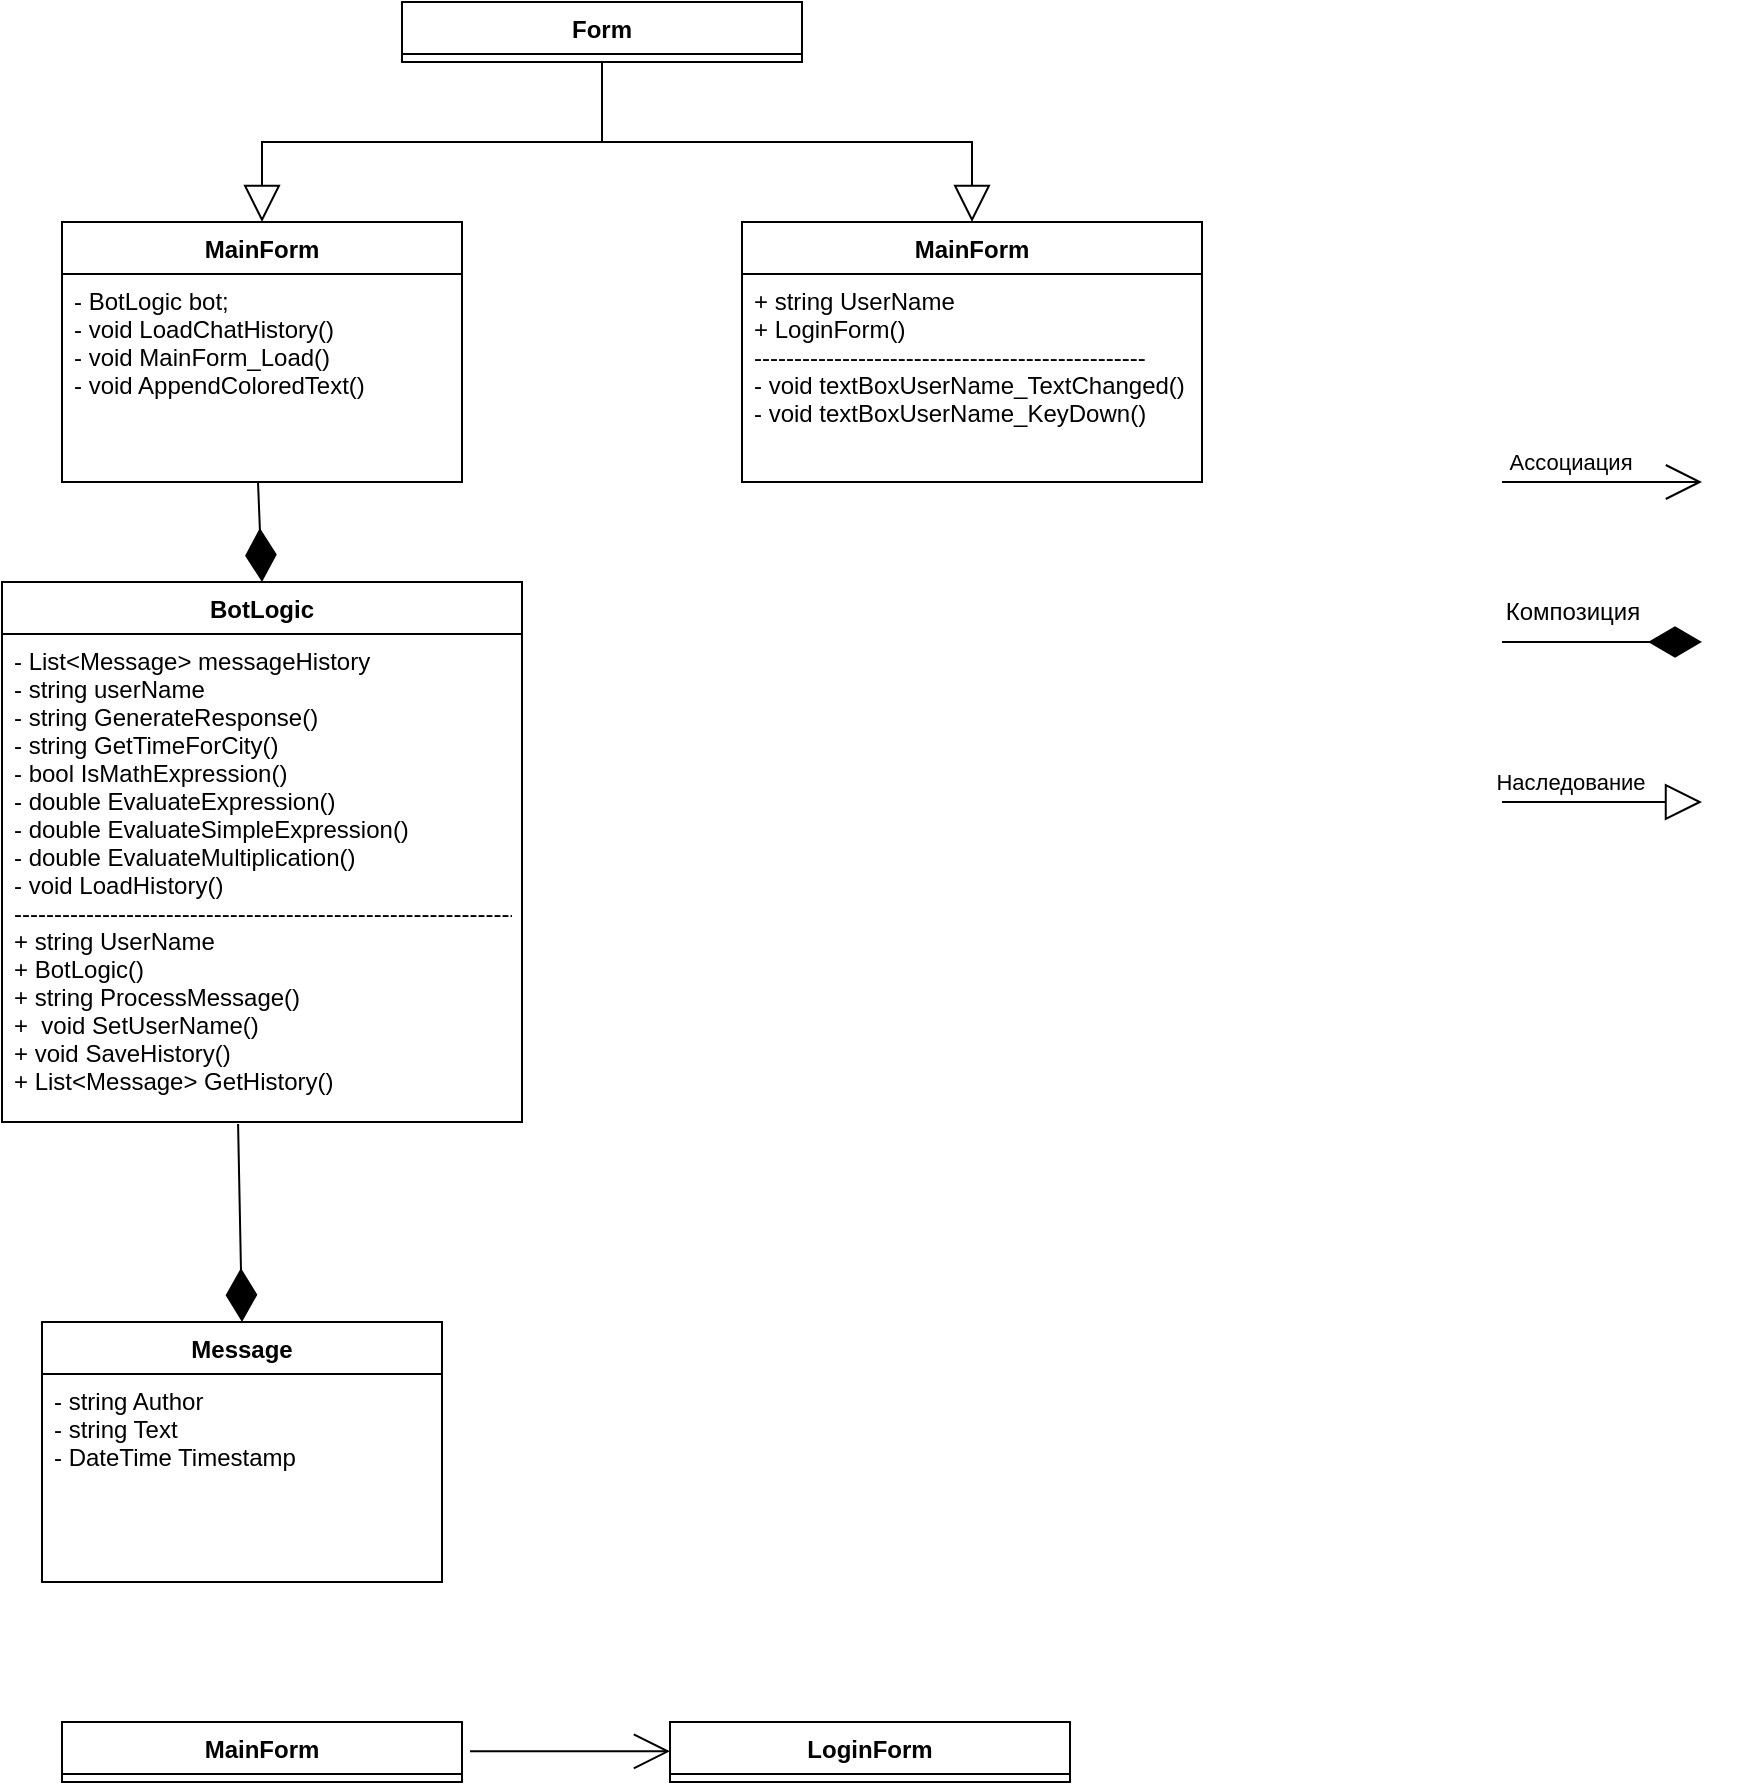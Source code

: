<mxfile version="26.1.1">
  <diagram id="C5RBs43oDa-KdzZeNtuy" name="Page-1">
    <mxGraphModel dx="2876" dy="1119" grid="1" gridSize="10" guides="1" tooltips="1" connect="1" arrows="1" fold="1" page="1" pageScale="1" pageWidth="827" pageHeight="1169" math="0" shadow="0">
      <root>
        <mxCell id="WIyWlLk6GJQsqaUBKTNV-0" />
        <mxCell id="WIyWlLk6GJQsqaUBKTNV-1" parent="WIyWlLk6GJQsqaUBKTNV-0" />
        <mxCell id="NbKrStHt6KwaUkh5Cjne-28" value="MainForm" style="swimlane;fontStyle=1;align=center;verticalAlign=top;childLayout=stackLayout;horizontal=1;startSize=26;horizontalStack=0;resizeParent=1;resizeParentMax=0;resizeLast=0;collapsible=1;marginBottom=0;" parent="WIyWlLk6GJQsqaUBKTNV-1" vertex="1">
          <mxGeometry x="-80" y="130" width="200" height="130" as="geometry" />
        </mxCell>
        <mxCell id="MrV4dA6cNiSCKsGyIFQu-25" value="- BotLogic bot;&#xa;- void LoadChatHistory()&#xa;- void MainForm_Load()&#xa;- void AppendColoredText()" style="text;strokeColor=none;fillColor=none;align=left;verticalAlign=top;spacingLeft=4;spacingRight=4;overflow=hidden;rotatable=0;points=[[0,0.5],[1,0.5]];portConstraint=eastwest;" parent="NbKrStHt6KwaUkh5Cjne-28" vertex="1">
          <mxGeometry y="26" width="200" height="104" as="geometry" />
        </mxCell>
        <mxCell id="qY5r2CB7u8Rm1kq44lVM-3" value="Наследование" style="endArrow=block;endSize=16;endFill=0;html=1;rounded=0;" parent="WIyWlLk6GJQsqaUBKTNV-1" edge="1">
          <mxGeometry x="-0.333" y="10" width="160" relative="1" as="geometry">
            <mxPoint x="640" y="420" as="sourcePoint" />
            <mxPoint x="740" y="420" as="targetPoint" />
            <Array as="points">
              <mxPoint x="690" y="420" />
            </Array>
            <mxPoint as="offset" />
          </mxGeometry>
        </mxCell>
        <mxCell id="0UHnWho8XeIMq1rSNIeW-5" value="BotLogic" style="swimlane;fontStyle=1;align=center;verticalAlign=top;childLayout=stackLayout;horizontal=1;startSize=26;horizontalStack=0;resizeParent=1;resizeParentMax=0;resizeLast=0;collapsible=1;marginBottom=0;" vertex="1" parent="WIyWlLk6GJQsqaUBKTNV-1">
          <mxGeometry x="-110" y="310" width="260" height="270" as="geometry" />
        </mxCell>
        <mxCell id="0UHnWho8XeIMq1rSNIeW-6" value="- List&lt;Message&gt; messageHistory&#xa;- string userName&#xa;- string GenerateResponse()&#xa;- string GetTimeForCity()&#xa;- bool IsMathExpression()&#xa;- double EvaluateExpression()&#xa;- double EvaluateSimpleExpression()&#xa;- double EvaluateMultiplication()&#xa;- void LoadHistory()&#xa;----------------------------------------------------------------&#xa;+ string UserName&#xa;+ BotLogic()&#xa;+ string ProcessMessage()&#xa;+  void SetUserName()&#xa;+ void SaveHistory()&#xa;+ List&lt;Message&gt; GetHistory()" style="text;strokeColor=none;fillColor=none;align=left;verticalAlign=top;spacingLeft=4;spacingRight=4;overflow=hidden;rotatable=0;points=[[0,0.5],[1,0.5]];portConstraint=eastwest;" vertex="1" parent="0UHnWho8XeIMq1rSNIeW-5">
          <mxGeometry y="26" width="260" height="244" as="geometry" />
        </mxCell>
        <mxCell id="0UHnWho8XeIMq1rSNIeW-7" value="Message" style="swimlane;fontStyle=1;align=center;verticalAlign=top;childLayout=stackLayout;horizontal=1;startSize=26;horizontalStack=0;resizeParent=1;resizeParentMax=0;resizeLast=0;collapsible=1;marginBottom=0;" vertex="1" parent="WIyWlLk6GJQsqaUBKTNV-1">
          <mxGeometry x="-90" y="680" width="200" height="130" as="geometry" />
        </mxCell>
        <mxCell id="0UHnWho8XeIMq1rSNIeW-8" value="- string Author&#xa;- string Text&#xa;- DateTime Timestamp" style="text;strokeColor=none;fillColor=none;align=left;verticalAlign=top;spacingLeft=4;spacingRight=4;overflow=hidden;rotatable=0;points=[[0,0.5],[1,0.5]];portConstraint=eastwest;" vertex="1" parent="0UHnWho8XeIMq1rSNIeW-7">
          <mxGeometry y="26" width="200" height="104" as="geometry" />
        </mxCell>
        <mxCell id="0UHnWho8XeIMq1rSNIeW-10" value="" style="endArrow=diamondThin;endFill=1;endSize=24;html=1;rounded=0;entryX=0.5;entryY=0;entryDx=0;entryDy=0;exitX=0.454;exitY=1.004;exitDx=0;exitDy=0;exitPerimeter=0;" edge="1" parent="WIyWlLk6GJQsqaUBKTNV-1" source="0UHnWho8XeIMq1rSNIeW-6" target="0UHnWho8XeIMq1rSNIeW-7">
          <mxGeometry width="160" relative="1" as="geometry">
            <mxPoint x="10" y="610" as="sourcePoint" />
            <mxPoint x="144" y="610" as="targetPoint" />
          </mxGeometry>
        </mxCell>
        <mxCell id="0UHnWho8XeIMq1rSNIeW-15" value="" style="endArrow=diamondThin;endFill=1;endSize=24;html=1;rounded=0;exitX=0.49;exitY=1;exitDx=0;exitDy=0;exitPerimeter=0;entryX=0.5;entryY=0;entryDx=0;entryDy=0;" edge="1" parent="WIyWlLk6GJQsqaUBKTNV-1" source="MrV4dA6cNiSCKsGyIFQu-25" target="0UHnWho8XeIMq1rSNIeW-5">
          <mxGeometry width="160" relative="1" as="geometry">
            <mxPoint x="14" y="270" as="sourcePoint" />
            <mxPoint x="148" y="270" as="targetPoint" />
          </mxGeometry>
        </mxCell>
        <mxCell id="0UHnWho8XeIMq1rSNIeW-17" value="Form" style="swimlane;fontStyle=1;align=center;verticalAlign=top;childLayout=stackLayout;horizontal=1;startSize=26;horizontalStack=0;resizeParent=1;resizeParentMax=0;resizeLast=0;collapsible=1;marginBottom=0;" vertex="1" parent="WIyWlLk6GJQsqaUBKTNV-1">
          <mxGeometry x="90" y="20" width="200" height="30" as="geometry" />
        </mxCell>
        <mxCell id="0UHnWho8XeIMq1rSNIeW-18" value="" style="endArrow=block;endSize=16;endFill=0;html=1;rounded=0;exitX=0.5;exitY=1;exitDx=0;exitDy=0;entryX=0.5;entryY=0;entryDx=0;entryDy=0;" edge="1" parent="WIyWlLk6GJQsqaUBKTNV-1" source="0UHnWho8XeIMq1rSNIeW-17" target="NbKrStHt6KwaUkh5Cjne-28">
          <mxGeometry x="-0.333" y="10" width="160" relative="1" as="geometry">
            <mxPoint x="140" y="90" as="sourcePoint" />
            <mxPoint x="260" y="90" as="targetPoint" />
            <Array as="points">
              <mxPoint x="190" y="90" />
              <mxPoint x="20" y="90" />
            </Array>
            <mxPoint as="offset" />
          </mxGeometry>
        </mxCell>
        <mxCell id="0UHnWho8XeIMq1rSNIeW-19" value="" style="endArrow=block;endSize=16;endFill=0;html=1;rounded=0;exitX=0.5;exitY=1;exitDx=0;exitDy=0;entryX=0.5;entryY=0;entryDx=0;entryDy=0;" edge="1" parent="WIyWlLk6GJQsqaUBKTNV-1" target="0UHnWho8XeIMq1rSNIeW-26">
          <mxGeometry x="-0.333" y="10" width="160" relative="1" as="geometry">
            <mxPoint x="190" y="50" as="sourcePoint" />
            <mxPoint x="360" y="130" as="targetPoint" />
            <Array as="points">
              <mxPoint x="190" y="90" />
              <mxPoint x="375" y="90" />
            </Array>
            <mxPoint as="offset" />
          </mxGeometry>
        </mxCell>
        <mxCell id="0UHnWho8XeIMq1rSNIeW-20" value="MainForm" style="swimlane;fontStyle=1;align=center;verticalAlign=top;childLayout=stackLayout;horizontal=1;startSize=26;horizontalStack=0;resizeParent=1;resizeParentMax=0;resizeLast=0;collapsible=1;marginBottom=0;" vertex="1" parent="WIyWlLk6GJQsqaUBKTNV-1">
          <mxGeometry x="-80" y="880" width="200" height="30" as="geometry" />
        </mxCell>
        <mxCell id="0UHnWho8XeIMq1rSNIeW-22" value="LoginForm" style="swimlane;fontStyle=1;align=center;verticalAlign=top;childLayout=stackLayout;horizontal=1;startSize=26;horizontalStack=0;resizeParent=1;resizeParentMax=0;resizeLast=0;collapsible=1;marginBottom=0;" vertex="1" parent="WIyWlLk6GJQsqaUBKTNV-1">
          <mxGeometry x="224" y="880" width="200" height="30" as="geometry" />
        </mxCell>
        <mxCell id="0UHnWho8XeIMq1rSNIeW-24" value="" style="endArrow=open;endSize=16;endFill=0;html=1;rounded=0;" edge="1" parent="WIyWlLk6GJQsqaUBKTNV-1">
          <mxGeometry x="-0.333" y="10" width="160" relative="1" as="geometry">
            <mxPoint x="124" y="894.66" as="sourcePoint" />
            <mxPoint x="224" y="894.66" as="targetPoint" />
            <Array as="points">
              <mxPoint x="164" y="894.66" />
            </Array>
            <mxPoint as="offset" />
          </mxGeometry>
        </mxCell>
        <mxCell id="0UHnWho8XeIMq1rSNIeW-26" value="MainForm" style="swimlane;fontStyle=1;align=center;verticalAlign=top;childLayout=stackLayout;horizontal=1;startSize=26;horizontalStack=0;resizeParent=1;resizeParentMax=0;resizeLast=0;collapsible=1;marginBottom=0;" vertex="1" parent="WIyWlLk6GJQsqaUBKTNV-1">
          <mxGeometry x="260" y="130" width="230" height="130" as="geometry" />
        </mxCell>
        <mxCell id="0UHnWho8XeIMq1rSNIeW-27" value="+ string UserName&#xa;+ LoginForm()&#xa;-------------------------------------------------&#xa;- void textBoxUserName_TextChanged()&#xa;- void textBoxUserName_KeyDown()" style="text;strokeColor=none;fillColor=none;align=left;verticalAlign=top;spacingLeft=4;spacingRight=4;overflow=hidden;rotatable=0;points=[[0,0.5],[1,0.5]];portConstraint=eastwest;" vertex="1" parent="0UHnWho8XeIMq1rSNIeW-26">
          <mxGeometry y="26" width="230" height="104" as="geometry" />
        </mxCell>
        <mxCell id="0UHnWho8XeIMq1rSNIeW-28" value="Ассоциация" style="endArrow=open;endSize=16;endFill=0;html=1;rounded=0;" edge="1" parent="WIyWlLk6GJQsqaUBKTNV-1">
          <mxGeometry x="-0.333" y="10" width="160" relative="1" as="geometry">
            <mxPoint x="640" y="260" as="sourcePoint" />
            <mxPoint x="740" y="260" as="targetPoint" />
            <Array as="points">
              <mxPoint x="680" y="260" />
            </Array>
            <mxPoint as="offset" />
          </mxGeometry>
        </mxCell>
        <mxCell id="0UHnWho8XeIMq1rSNIeW-29" value="&lt;div&gt;&lt;br&gt;&lt;/div&gt;" style="endArrow=diamondThin;endFill=1;endSize=24;html=1;rounded=0;align=right;" edge="1" parent="WIyWlLk6GJQsqaUBKTNV-1">
          <mxGeometry width="160" relative="1" as="geometry">
            <mxPoint x="640" y="340" as="sourcePoint" />
            <mxPoint x="740" y="340" as="targetPoint" />
            <mxPoint as="offset" />
          </mxGeometry>
        </mxCell>
        <mxCell id="0UHnWho8XeIMq1rSNIeW-32" value="Композиция" style="text;html=1;align=center;verticalAlign=middle;resizable=0;points=[];autosize=1;strokeColor=none;fillColor=none;" vertex="1" parent="WIyWlLk6GJQsqaUBKTNV-1">
          <mxGeometry x="630" y="310" width="90" height="30" as="geometry" />
        </mxCell>
      </root>
    </mxGraphModel>
  </diagram>
</mxfile>
